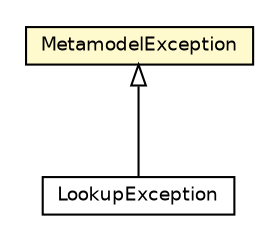 #!/usr/local/bin/dot
#
# Class diagram 
# Generated by UMLGraph version 5.2 (http://www.umlgraph.org/)
#

digraph G {
	edge [fontname="Helvetica",fontsize=10,labelfontname="Helvetica",labelfontsize=10];
	node [fontname="Helvetica",fontsize=10,shape=plaintext];
	nodesep=0.25;
	ranksep=0.5;
	// chameleon.core.MetamodelException
	c4177 [label=<<table title="chameleon.core.MetamodelException" border="0" cellborder="1" cellspacing="0" cellpadding="2" port="p" bgcolor="lemonChiffon" href="./MetamodelException.html">
		<tr><td><table border="0" cellspacing="0" cellpadding="1">
<tr><td align="center" balign="center"> MetamodelException </td></tr>
		</table></td></tr>
		</table>>, fontname="Helvetica", fontcolor="black", fontsize=9.0];
	// chameleon.core.lookup.LookupException
	c4269 [label=<<table title="chameleon.core.lookup.LookupException" border="0" cellborder="1" cellspacing="0" cellpadding="2" port="p" href="./lookup/LookupException.html">
		<tr><td><table border="0" cellspacing="0" cellpadding="1">
<tr><td align="center" balign="center"> LookupException </td></tr>
		</table></td></tr>
		</table>>, fontname="Helvetica", fontcolor="black", fontsize=9.0];
	//chameleon.core.lookup.LookupException extends chameleon.core.MetamodelException
	c4177:p -> c4269:p [dir=back,arrowtail=empty];
}

